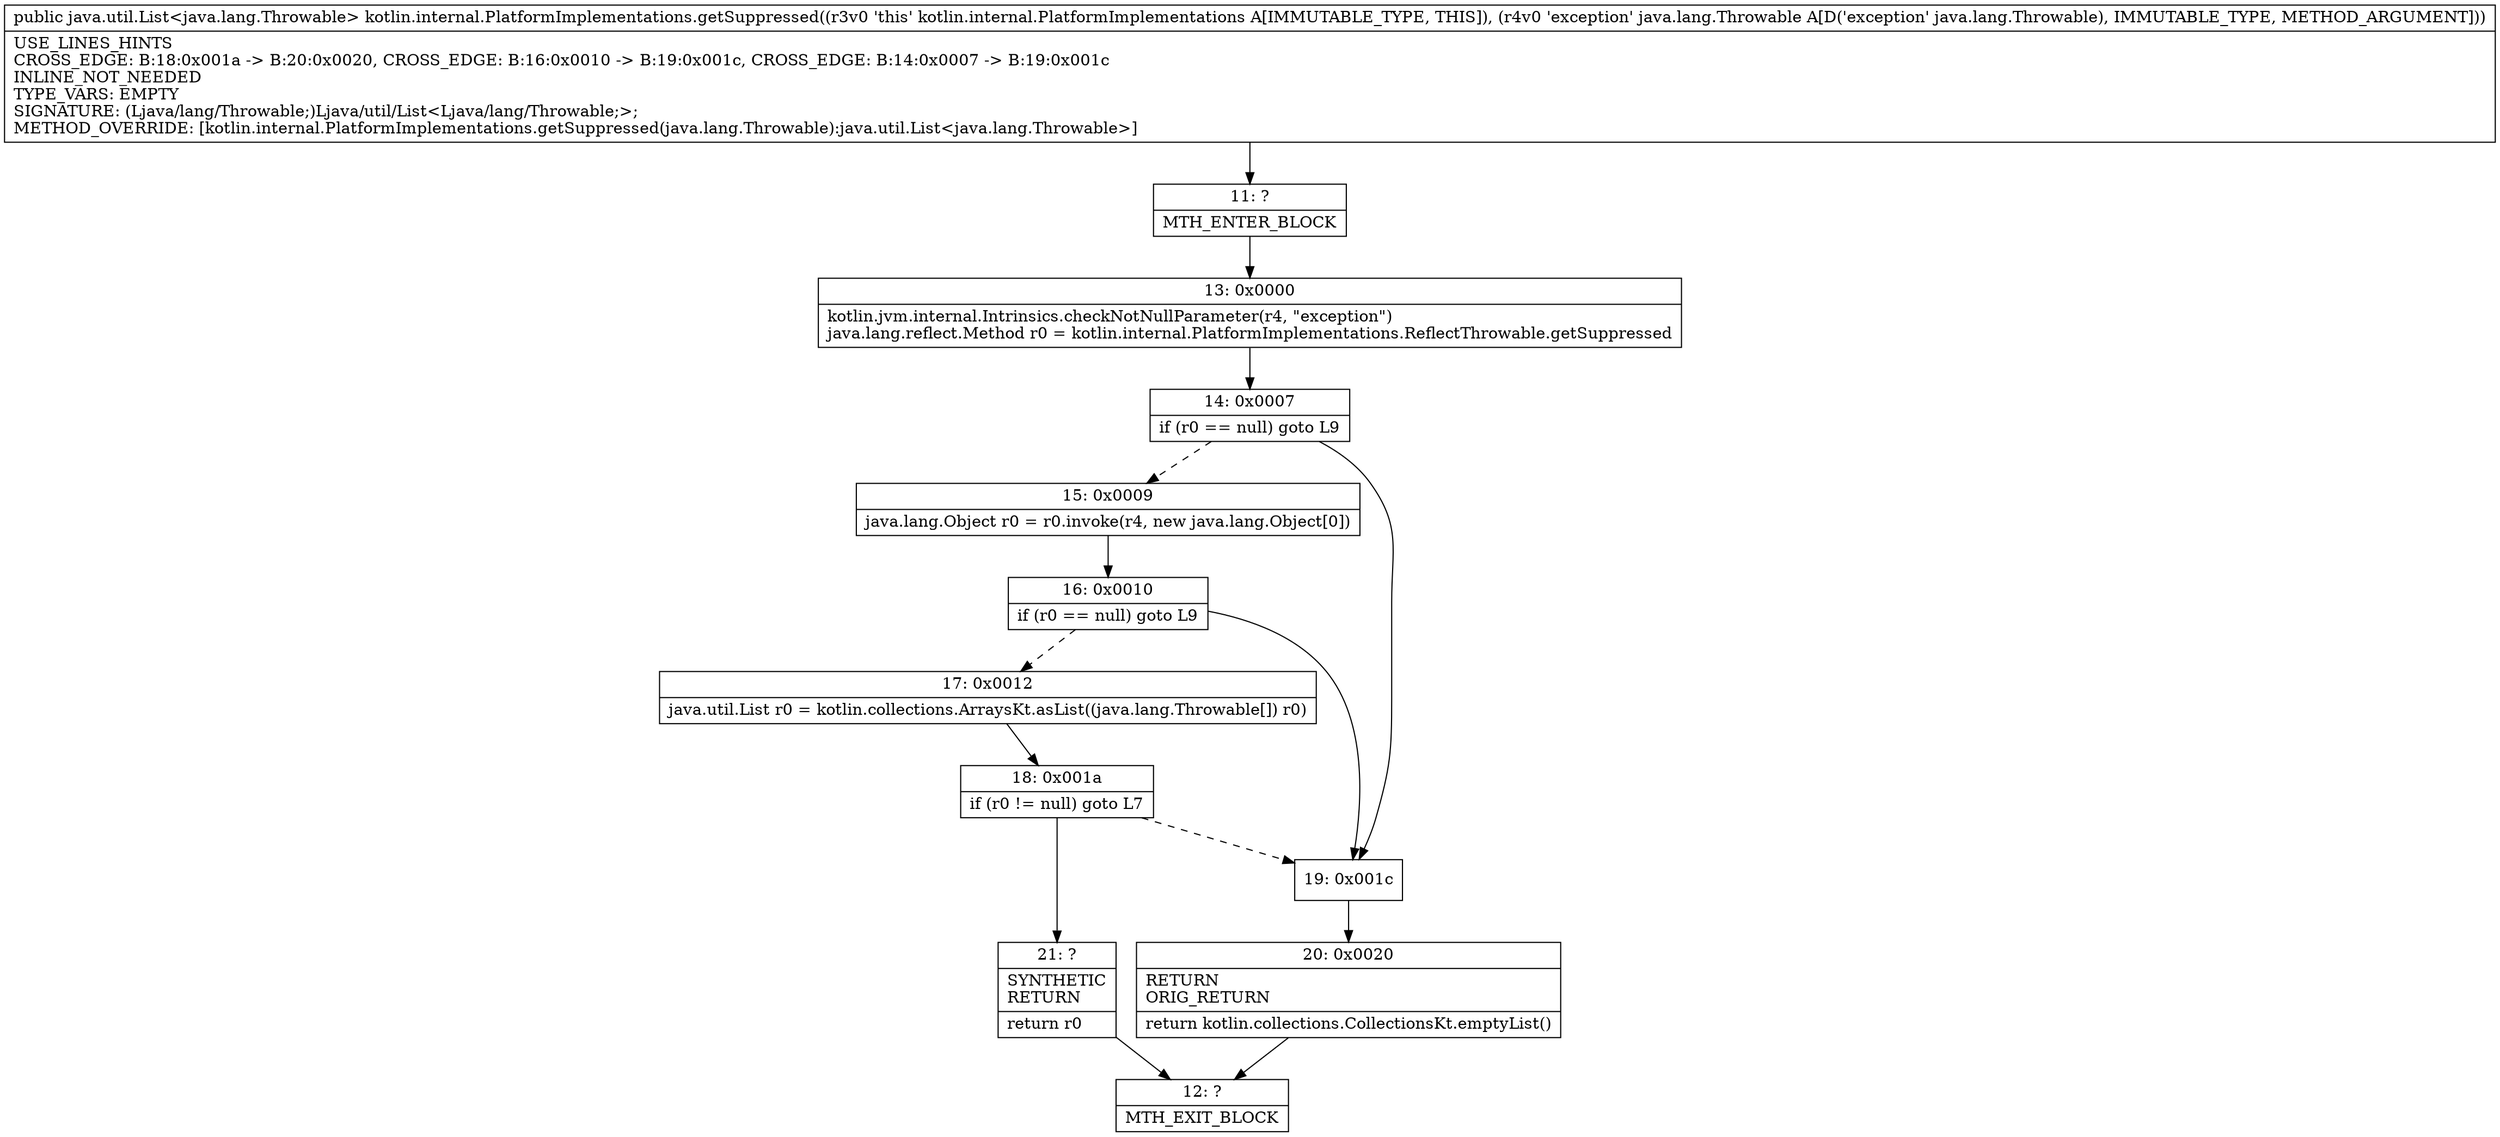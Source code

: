 digraph "CFG forkotlin.internal.PlatformImplementations.getSuppressed(Ljava\/lang\/Throwable;)Ljava\/util\/List;" {
Node_11 [shape=record,label="{11\:\ ?|MTH_ENTER_BLOCK\l}"];
Node_13 [shape=record,label="{13\:\ 0x0000|kotlin.jvm.internal.Intrinsics.checkNotNullParameter(r4, \"exception\")\ljava.lang.reflect.Method r0 = kotlin.internal.PlatformImplementations.ReflectThrowable.getSuppressed\l}"];
Node_14 [shape=record,label="{14\:\ 0x0007|if (r0 == null) goto L9\l}"];
Node_15 [shape=record,label="{15\:\ 0x0009|java.lang.Object r0 = r0.invoke(r4, new java.lang.Object[0])\l}"];
Node_16 [shape=record,label="{16\:\ 0x0010|if (r0 == null) goto L9\l}"];
Node_17 [shape=record,label="{17\:\ 0x0012|java.util.List r0 = kotlin.collections.ArraysKt.asList((java.lang.Throwable[]) r0)\l}"];
Node_18 [shape=record,label="{18\:\ 0x001a|if (r0 != null) goto L7\l}"];
Node_21 [shape=record,label="{21\:\ ?|SYNTHETIC\lRETURN\l|return r0\l}"];
Node_12 [shape=record,label="{12\:\ ?|MTH_EXIT_BLOCK\l}"];
Node_19 [shape=record,label="{19\:\ 0x001c}"];
Node_20 [shape=record,label="{20\:\ 0x0020|RETURN\lORIG_RETURN\l|return kotlin.collections.CollectionsKt.emptyList()\l}"];
MethodNode[shape=record,label="{public java.util.List\<java.lang.Throwable\> kotlin.internal.PlatformImplementations.getSuppressed((r3v0 'this' kotlin.internal.PlatformImplementations A[IMMUTABLE_TYPE, THIS]), (r4v0 'exception' java.lang.Throwable A[D('exception' java.lang.Throwable), IMMUTABLE_TYPE, METHOD_ARGUMENT]))  | USE_LINES_HINTS\lCROSS_EDGE: B:18:0x001a \-\> B:20:0x0020, CROSS_EDGE: B:16:0x0010 \-\> B:19:0x001c, CROSS_EDGE: B:14:0x0007 \-\> B:19:0x001c\lINLINE_NOT_NEEDED\lTYPE_VARS: EMPTY\lSIGNATURE: (Ljava\/lang\/Throwable;)Ljava\/util\/List\<Ljava\/lang\/Throwable;\>;\lMETHOD_OVERRIDE: [kotlin.internal.PlatformImplementations.getSuppressed(java.lang.Throwable):java.util.List\<java.lang.Throwable\>]\l}"];
MethodNode -> Node_11;Node_11 -> Node_13;
Node_13 -> Node_14;
Node_14 -> Node_15[style=dashed];
Node_14 -> Node_19;
Node_15 -> Node_16;
Node_16 -> Node_17[style=dashed];
Node_16 -> Node_19;
Node_17 -> Node_18;
Node_18 -> Node_19[style=dashed];
Node_18 -> Node_21;
Node_21 -> Node_12;
Node_19 -> Node_20;
Node_20 -> Node_12;
}

